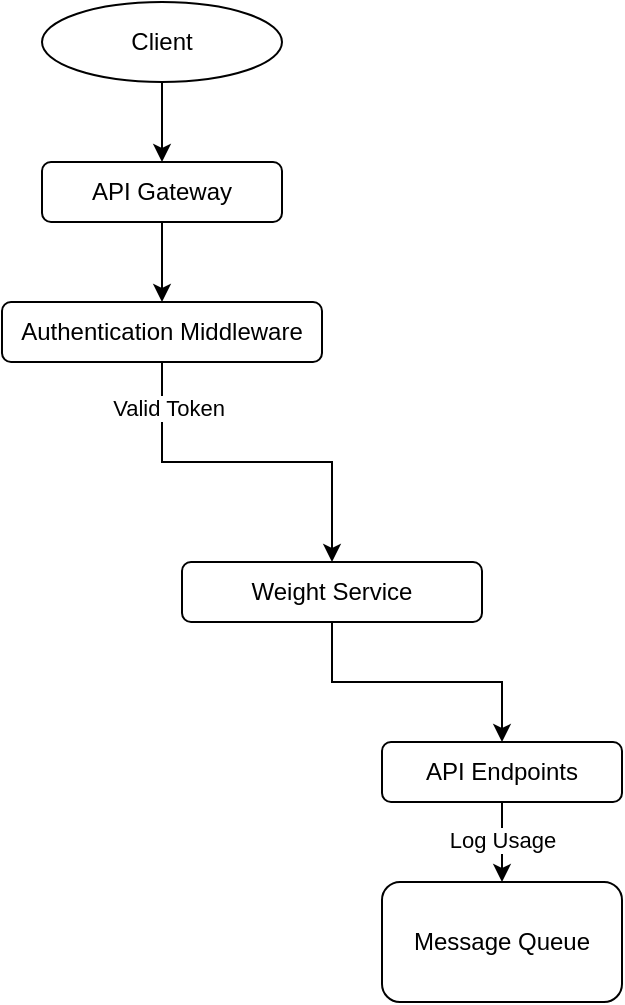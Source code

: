 <mxfile version="24.8.0">
  <diagram id="C5RBs43oDa-KdzZeNtuy" name="Page-1">
    <mxGraphModel dx="593" dy="614" grid="1" gridSize="10" guides="1" tooltips="1" connect="1" arrows="1" fold="1" page="1" pageScale="1" pageWidth="827" pageHeight="1169" math="0" shadow="0">
      <root>
        <mxCell id="WIyWlLk6GJQsqaUBKTNV-0" />
        <mxCell id="WIyWlLk6GJQsqaUBKTNV-1" parent="WIyWlLk6GJQsqaUBKTNV-0" />
        <mxCell id="0z5r2Q25c4rV0vkfg3QP-2" value="" style="edgeStyle=orthogonalEdgeStyle;rounded=0;orthogonalLoop=1;jettySize=auto;html=1;" edge="1" parent="WIyWlLk6GJQsqaUBKTNV-1" source="0z5r2Q25c4rV0vkfg3QP-0" target="0z5r2Q25c4rV0vkfg3QP-1">
          <mxGeometry relative="1" as="geometry" />
        </mxCell>
        <mxCell id="0z5r2Q25c4rV0vkfg3QP-0" value="Client" style="ellipse;whiteSpace=wrap;html=1;" vertex="1" parent="WIyWlLk6GJQsqaUBKTNV-1">
          <mxGeometry x="370" y="30" width="120" height="40" as="geometry" />
        </mxCell>
        <mxCell id="0z5r2Q25c4rV0vkfg3QP-4" value="" style="edgeStyle=orthogonalEdgeStyle;rounded=0;orthogonalLoop=1;jettySize=auto;html=1;" edge="1" parent="WIyWlLk6GJQsqaUBKTNV-1" source="0z5r2Q25c4rV0vkfg3QP-1" target="0z5r2Q25c4rV0vkfg3QP-3">
          <mxGeometry relative="1" as="geometry" />
        </mxCell>
        <mxCell id="0z5r2Q25c4rV0vkfg3QP-1" value="API Gateway" style="rounded=1;whiteSpace=wrap;html=1;" vertex="1" parent="WIyWlLk6GJQsqaUBKTNV-1">
          <mxGeometry x="370" y="110" width="120" height="30" as="geometry" />
        </mxCell>
        <mxCell id="0z5r2Q25c4rV0vkfg3QP-6" style="edgeStyle=orthogonalEdgeStyle;rounded=0;orthogonalLoop=1;jettySize=auto;html=1;entryX=0.5;entryY=0;entryDx=0;entryDy=0;" edge="1" parent="WIyWlLk6GJQsqaUBKTNV-1" source="0z5r2Q25c4rV0vkfg3QP-3" target="0z5r2Q25c4rV0vkfg3QP-5">
          <mxGeometry relative="1" as="geometry" />
        </mxCell>
        <mxCell id="0z5r2Q25c4rV0vkfg3QP-10" value="Valid Token" style="edgeLabel;html=1;align=center;verticalAlign=middle;resizable=0;points=[];" vertex="1" connectable="0" parent="0z5r2Q25c4rV0vkfg3QP-6">
          <mxGeometry x="-0.755" y="3" relative="1" as="geometry">
            <mxPoint as="offset" />
          </mxGeometry>
        </mxCell>
        <mxCell id="0z5r2Q25c4rV0vkfg3QP-3" value="Authentication Middleware" style="rounded=1;whiteSpace=wrap;html=1;" vertex="1" parent="WIyWlLk6GJQsqaUBKTNV-1">
          <mxGeometry x="350" y="180" width="160" height="30" as="geometry" />
        </mxCell>
        <mxCell id="0z5r2Q25c4rV0vkfg3QP-8" style="edgeStyle=orthogonalEdgeStyle;rounded=0;orthogonalLoop=1;jettySize=auto;html=1;" edge="1" parent="WIyWlLk6GJQsqaUBKTNV-1" source="0z5r2Q25c4rV0vkfg3QP-5" target="0z5r2Q25c4rV0vkfg3QP-7">
          <mxGeometry relative="1" as="geometry" />
        </mxCell>
        <mxCell id="0z5r2Q25c4rV0vkfg3QP-5" value="Weight Service" style="rounded=1;whiteSpace=wrap;html=1;" vertex="1" parent="WIyWlLk6GJQsqaUBKTNV-1">
          <mxGeometry x="440" y="310" width="150" height="30" as="geometry" />
        </mxCell>
        <mxCell id="0z5r2Q25c4rV0vkfg3QP-12" value="" style="edgeStyle=orthogonalEdgeStyle;rounded=0;orthogonalLoop=1;jettySize=auto;html=1;" edge="1" parent="WIyWlLk6GJQsqaUBKTNV-1" source="0z5r2Q25c4rV0vkfg3QP-7" target="0z5r2Q25c4rV0vkfg3QP-11">
          <mxGeometry relative="1" as="geometry" />
        </mxCell>
        <mxCell id="0z5r2Q25c4rV0vkfg3QP-13" value="Log Usage" style="edgeLabel;html=1;align=center;verticalAlign=middle;resizable=0;points=[];" vertex="1" connectable="0" parent="0z5r2Q25c4rV0vkfg3QP-12">
          <mxGeometry x="-0.075" relative="1" as="geometry">
            <mxPoint as="offset" />
          </mxGeometry>
        </mxCell>
        <mxCell id="0z5r2Q25c4rV0vkfg3QP-7" value="API Endpoints" style="rounded=1;whiteSpace=wrap;html=1;" vertex="1" parent="WIyWlLk6GJQsqaUBKTNV-1">
          <mxGeometry x="540" y="400" width="120" height="30" as="geometry" />
        </mxCell>
        <mxCell id="0z5r2Q25c4rV0vkfg3QP-11" value="Message Queue" style="rounded=1;whiteSpace=wrap;html=1;" vertex="1" parent="WIyWlLk6GJQsqaUBKTNV-1">
          <mxGeometry x="540" y="470" width="120" height="60" as="geometry" />
        </mxCell>
      </root>
    </mxGraphModel>
  </diagram>
</mxfile>
